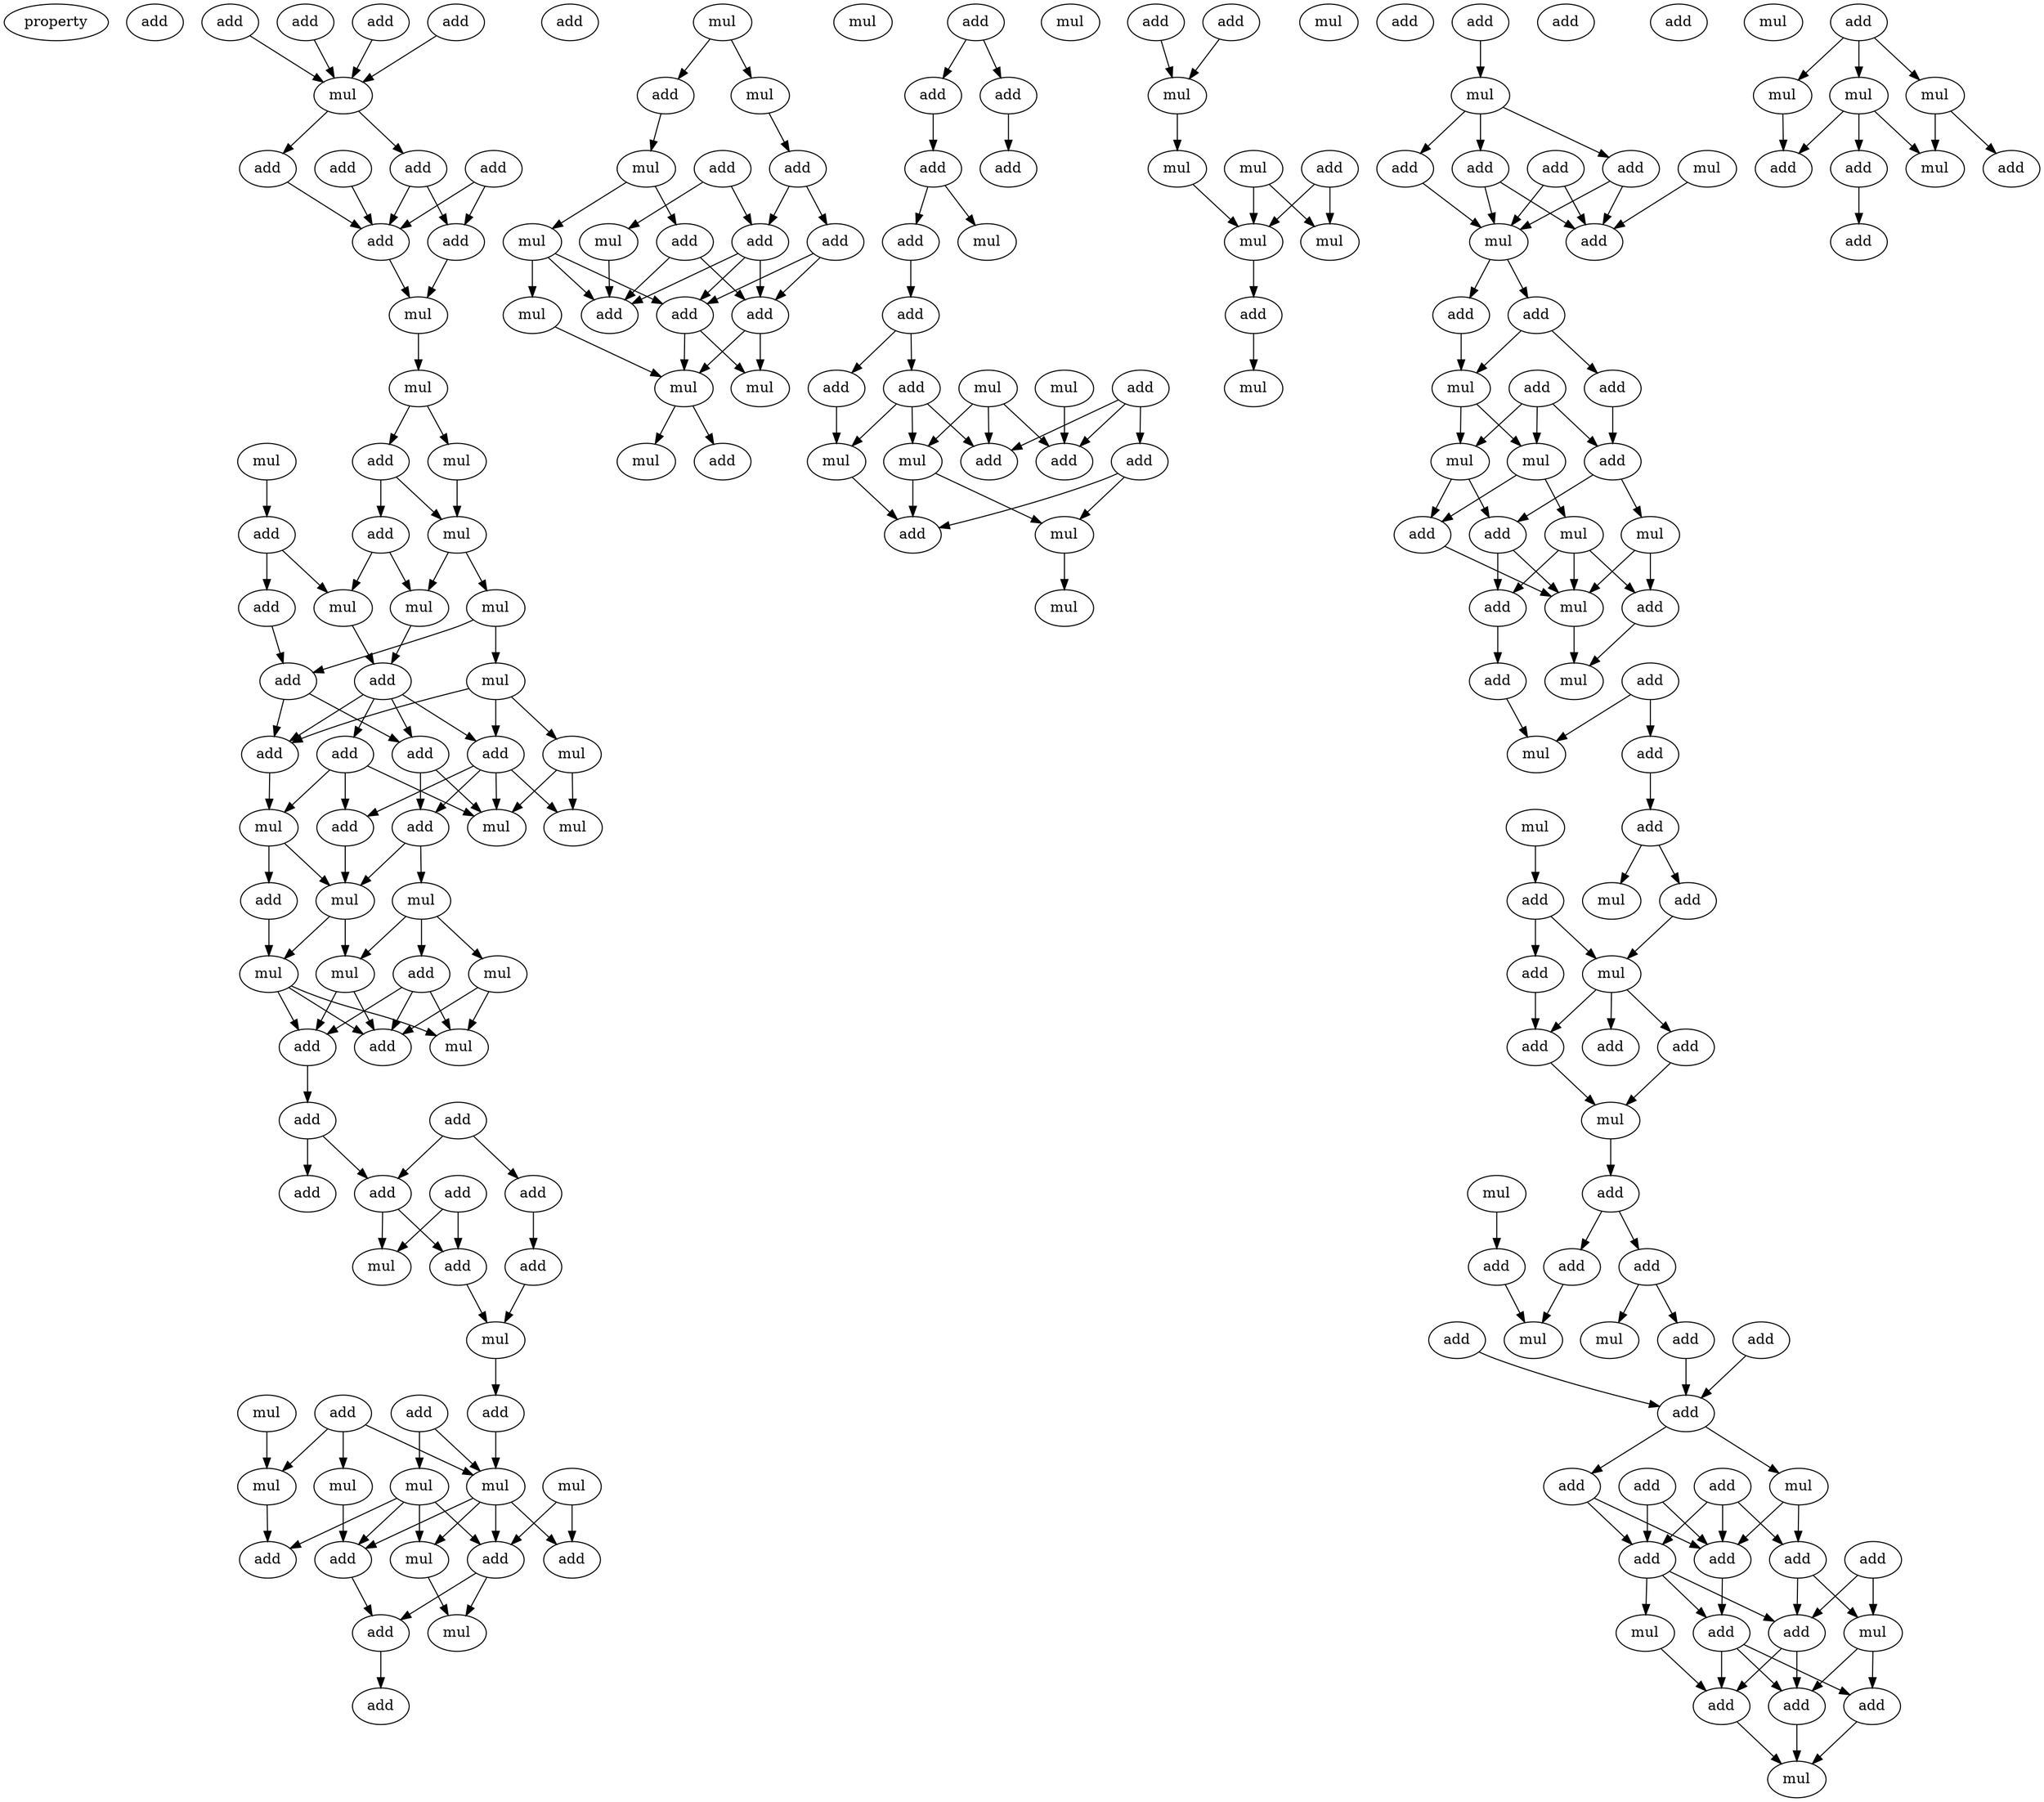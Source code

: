 digraph {
    node [fontcolor=black]
    property [mul=2,lf=1.5]
    0 [ label = add ];
    1 [ label = add ];
    2 [ label = add ];
    3 [ label = add ];
    4 [ label = add ];
    5 [ label = mul ];
    6 [ label = add ];
    7 [ label = add ];
    8 [ label = add ];
    9 [ label = add ];
    10 [ label = add ];
    11 [ label = add ];
    12 [ label = mul ];
    13 [ label = mul ];
    14 [ label = mul ];
    15 [ label = mul ];
    16 [ label = add ];
    17 [ label = mul ];
    18 [ label = add ];
    19 [ label = add ];
    20 [ label = add ];
    21 [ label = mul ];
    22 [ label = mul ];
    23 [ label = mul ];
    24 [ label = mul ];
    25 [ label = add ];
    26 [ label = add ];
    27 [ label = add ];
    28 [ label = mul ];
    29 [ label = add ];
    30 [ label = add ];
    31 [ label = add ];
    32 [ label = add ];
    33 [ label = mul ];
    34 [ label = mul ];
    35 [ label = mul ];
    36 [ label = add ];
    37 [ label = mul ];
    38 [ label = add ];
    39 [ label = mul ];
    40 [ label = mul ];
    41 [ label = add ];
    42 [ label = mul ];
    43 [ label = mul ];
    44 [ label = add ];
    45 [ label = mul ];
    46 [ label = add ];
    47 [ label = add ];
    48 [ label = add ];
    49 [ label = add ];
    50 [ label = add ];
    51 [ label = add ];
    52 [ label = add ];
    53 [ label = add ];
    54 [ label = mul ];
    55 [ label = add ];
    56 [ label = add ];
    57 [ label = mul ];
    58 [ label = add ];
    59 [ label = mul ];
    60 [ label = add ];
    61 [ label = add ];
    62 [ label = mul ];
    63 [ label = mul ];
    64 [ label = mul ];
    65 [ label = mul ];
    66 [ label = mul ];
    67 [ label = add ];
    68 [ label = mul ];
    69 [ label = add ];
    70 [ label = add ];
    71 [ label = add ];
    72 [ label = add ];
    73 [ label = mul ];
    74 [ label = add ];
    75 [ label = mul ];
    76 [ label = add ];
    77 [ label = mul ];
    78 [ label = mul ];
    79 [ label = add ];
    80 [ label = add ];
    81 [ label = mul ];
    82 [ label = mul ];
    83 [ label = add ];
    84 [ label = add ];
    85 [ label = add ];
    86 [ label = add ];
    87 [ label = mul ];
    88 [ label = add ];
    89 [ label = add ];
    90 [ label = mul ];
    91 [ label = mul ];
    92 [ label = mul ];
    93 [ label = add ];
    94 [ label = mul ];
    95 [ label = add ];
    96 [ label = mul ];
    97 [ label = add ];
    98 [ label = add ];
    99 [ label = add ];
    100 [ label = add ];
    101 [ label = add ];
    102 [ label = mul ];
    103 [ label = add ];
    104 [ label = mul ];
    105 [ label = add ];
    106 [ label = mul ];
    107 [ label = add ];
    108 [ label = add ];
    109 [ label = add ];
    110 [ label = mul ];
    111 [ label = mul ];
    112 [ label = add ];
    113 [ label = add ];
    114 [ label = mul ];
    115 [ label = add ];
    116 [ label = mul ];
    117 [ label = add ];
    118 [ label = add ];
    119 [ label = mul ];
    120 [ label = mul ];
    121 [ label = add ];
    122 [ label = mul ];
    123 [ label = mul ];
    124 [ label = mul ];
    125 [ label = mul ];
    126 [ label = add ];
    127 [ label = add ];
    128 [ label = add ];
    129 [ label = add ];
    130 [ label = mul ];
    131 [ label = mul ];
    132 [ label = add ];
    133 [ label = add ];
    134 [ label = mul ];
    135 [ label = add ];
    136 [ label = add ];
    137 [ label = mul ];
    138 [ label = add ];
    139 [ label = add ];
    140 [ label = add ];
    141 [ label = add ];
    142 [ label = mul ];
    143 [ label = add ];
    144 [ label = mul ];
    145 [ label = add ];
    146 [ label = mul ];
    147 [ label = add ];
    148 [ label = mul ];
    149 [ label = add ];
    150 [ label = mul ];
    151 [ label = add ];
    152 [ label = mul ];
    153 [ label = add ];
    154 [ label = add ];
    155 [ label = add ];
    156 [ label = mul ];
    157 [ label = add ];
    158 [ label = mul ];
    159 [ label = add ];
    160 [ label = mul ];
    161 [ label = add ];
    162 [ label = mul ];
    163 [ label = add ];
    164 [ label = add ];
    165 [ label = add ];
    166 [ label = mul ];
    167 [ label = add ];
    168 [ label = add ];
    169 [ label = add ];
    170 [ label = mul ];
    171 [ label = add ];
    172 [ label = mul ];
    173 [ label = mul ];
    174 [ label = add ];
    175 [ label = add ];
    176 [ label = add ];
    177 [ label = add ];
    178 [ label = mul ];
    179 [ label = add ];
    180 [ label = mul ];
    181 [ label = add ];
    182 [ label = add ];
    183 [ label = add ];
    184 [ label = mul ];
    185 [ label = add ];
    186 [ label = add ];
    187 [ label = add ];
    188 [ label = add ];
    189 [ label = add ];
    190 [ label = add ];
    191 [ label = mul ];
    192 [ label = add ];
    193 [ label = mul ];
    194 [ label = add ];
    195 [ label = add ];
    196 [ label = add ];
    197 [ label = add ];
    198 [ label = mul ];
    199 [ label = add ];
    200 [ label = mul ];
    201 [ label = mul ];
    202 [ label = mul ];
    203 [ label = add ];
    204 [ label = mul ];
    205 [ label = add ];
    206 [ label = add ];
    207 [ label = add ];
    1 -> 5 [ name = 0 ];
    2 -> 5 [ name = 1 ];
    3 -> 5 [ name = 2 ];
    4 -> 5 [ name = 3 ];
    5 -> 7 [ name = 4 ];
    5 -> 8 [ name = 5 ];
    6 -> 10 [ name = 6 ];
    7 -> 10 [ name = 7 ];
    8 -> 10 [ name = 8 ];
    8 -> 11 [ name = 9 ];
    9 -> 10 [ name = 10 ];
    9 -> 11 [ name = 11 ];
    10 -> 12 [ name = 12 ];
    11 -> 12 [ name = 13 ];
    12 -> 13 [ name = 14 ];
    13 -> 14 [ name = 15 ];
    13 -> 16 [ name = 16 ];
    14 -> 17 [ name = 17 ];
    15 -> 18 [ name = 18 ];
    16 -> 17 [ name = 19 ];
    16 -> 19 [ name = 20 ];
    17 -> 21 [ name = 21 ];
    17 -> 23 [ name = 22 ];
    18 -> 20 [ name = 23 ];
    18 -> 22 [ name = 24 ];
    19 -> 21 [ name = 25 ];
    19 -> 22 [ name = 26 ];
    20 -> 26 [ name = 27 ];
    21 -> 25 [ name = 28 ];
    22 -> 25 [ name = 29 ];
    23 -> 24 [ name = 30 ];
    23 -> 26 [ name = 31 ];
    24 -> 27 [ name = 32 ];
    24 -> 28 [ name = 33 ];
    24 -> 29 [ name = 34 ];
    25 -> 27 [ name = 35 ];
    25 -> 29 [ name = 36 ];
    25 -> 30 [ name = 37 ];
    25 -> 31 [ name = 38 ];
    26 -> 27 [ name = 39 ];
    26 -> 31 [ name = 40 ];
    27 -> 33 [ name = 41 ];
    28 -> 34 [ name = 42 ];
    28 -> 35 [ name = 43 ];
    29 -> 32 [ name = 44 ];
    29 -> 34 [ name = 45 ];
    29 -> 35 [ name = 46 ];
    29 -> 36 [ name = 47 ];
    30 -> 32 [ name = 48 ];
    30 -> 33 [ name = 49 ];
    30 -> 35 [ name = 50 ];
    31 -> 35 [ name = 51 ];
    31 -> 36 [ name = 52 ];
    32 -> 37 [ name = 53 ];
    33 -> 37 [ name = 54 ];
    33 -> 38 [ name = 55 ];
    36 -> 37 [ name = 56 ];
    36 -> 39 [ name = 57 ];
    37 -> 40 [ name = 58 ];
    37 -> 42 [ name = 59 ];
    38 -> 42 [ name = 60 ];
    39 -> 40 [ name = 61 ];
    39 -> 41 [ name = 62 ];
    39 -> 43 [ name = 63 ];
    40 -> 46 [ name = 64 ];
    40 -> 47 [ name = 65 ];
    41 -> 45 [ name = 66 ];
    41 -> 46 [ name = 67 ];
    41 -> 47 [ name = 68 ];
    42 -> 45 [ name = 69 ];
    42 -> 46 [ name = 70 ];
    42 -> 47 [ name = 71 ];
    43 -> 45 [ name = 72 ];
    43 -> 46 [ name = 73 ];
    47 -> 49 [ name = 74 ];
    48 -> 52 [ name = 75 ];
    48 -> 53 [ name = 76 ];
    49 -> 51 [ name = 77 ];
    49 -> 52 [ name = 78 ];
    50 -> 54 [ name = 79 ];
    50 -> 55 [ name = 80 ];
    52 -> 54 [ name = 81 ];
    52 -> 55 [ name = 82 ];
    53 -> 56 [ name = 83 ];
    55 -> 57 [ name = 84 ];
    56 -> 57 [ name = 85 ];
    57 -> 60 [ name = 86 ];
    58 -> 63 [ name = 87 ];
    58 -> 64 [ name = 88 ];
    59 -> 66 [ name = 89 ];
    60 -> 64 [ name = 90 ];
    61 -> 64 [ name = 91 ];
    61 -> 65 [ name = 92 ];
    61 -> 66 [ name = 93 ];
    62 -> 70 [ name = 94 ];
    62 -> 71 [ name = 95 ];
    63 -> 67 [ name = 96 ];
    63 -> 68 [ name = 97 ];
    63 -> 69 [ name = 98 ];
    63 -> 71 [ name = 99 ];
    64 -> 68 [ name = 100 ];
    64 -> 69 [ name = 101 ];
    64 -> 70 [ name = 102 ];
    64 -> 71 [ name = 103 ];
    65 -> 69 [ name = 104 ];
    66 -> 67 [ name = 105 ];
    68 -> 73 [ name = 106 ];
    69 -> 72 [ name = 107 ];
    71 -> 72 [ name = 108 ];
    71 -> 73 [ name = 109 ];
    72 -> 74 [ name = 110 ];
    75 -> 76 [ name = 111 ];
    75 -> 77 [ name = 112 ];
    76 -> 78 [ name = 113 ];
    77 -> 79 [ name = 114 ];
    78 -> 81 [ name = 115 ];
    78 -> 83 [ name = 116 ];
    79 -> 84 [ name = 117 ];
    79 -> 85 [ name = 118 ];
    80 -> 82 [ name = 119 ];
    80 -> 84 [ name = 120 ];
    81 -> 86 [ name = 121 ];
    81 -> 87 [ name = 122 ];
    81 -> 89 [ name = 123 ];
    82 -> 86 [ name = 124 ];
    83 -> 86 [ name = 125 ];
    83 -> 88 [ name = 126 ];
    84 -> 86 [ name = 127 ];
    84 -> 88 [ name = 128 ];
    84 -> 89 [ name = 129 ];
    85 -> 88 [ name = 130 ];
    85 -> 89 [ name = 131 ];
    87 -> 90 [ name = 132 ];
    88 -> 90 [ name = 133 ];
    88 -> 91 [ name = 134 ];
    89 -> 90 [ name = 135 ];
    89 -> 91 [ name = 136 ];
    90 -> 92 [ name = 137 ];
    90 -> 93 [ name = 138 ];
    95 -> 97 [ name = 139 ];
    95 -> 98 [ name = 140 ];
    97 -> 99 [ name = 141 ];
    98 -> 100 [ name = 142 ];
    99 -> 101 [ name = 143 ];
    99 -> 102 [ name = 144 ];
    101 -> 103 [ name = 145 ];
    103 -> 105 [ name = 146 ];
    103 -> 107 [ name = 147 ];
    104 -> 109 [ name = 148 ];
    104 -> 110 [ name = 149 ];
    104 -> 112 [ name = 150 ];
    105 -> 110 [ name = 151 ];
    105 -> 111 [ name = 152 ];
    105 -> 112 [ name = 153 ];
    106 -> 109 [ name = 154 ];
    107 -> 111 [ name = 155 ];
    108 -> 109 [ name = 156 ];
    108 -> 112 [ name = 157 ];
    108 -> 113 [ name = 158 ];
    110 -> 114 [ name = 159 ];
    110 -> 115 [ name = 160 ];
    111 -> 115 [ name = 161 ];
    113 -> 114 [ name = 162 ];
    113 -> 115 [ name = 163 ];
    114 -> 116 [ name = 164 ];
    117 -> 119 [ name = 165 ];
    118 -> 119 [ name = 166 ];
    119 -> 120 [ name = 167 ];
    120 -> 124 [ name = 168 ];
    121 -> 124 [ name = 169 ];
    121 -> 125 [ name = 170 ];
    122 -> 124 [ name = 171 ];
    122 -> 125 [ name = 172 ];
    124 -> 126 [ name = 173 ];
    126 -> 130 [ name = 174 ];
    128 -> 131 [ name = 175 ];
    131 -> 132 [ name = 176 ];
    131 -> 135 [ name = 177 ];
    131 -> 136 [ name = 178 ];
    132 -> 137 [ name = 179 ];
    132 -> 138 [ name = 180 ];
    133 -> 137 [ name = 181 ];
    133 -> 138 [ name = 182 ];
    134 -> 138 [ name = 183 ];
    135 -> 137 [ name = 184 ];
    135 -> 138 [ name = 185 ];
    136 -> 137 [ name = 186 ];
    137 -> 139 [ name = 187 ];
    137 -> 140 [ name = 188 ];
    139 -> 142 [ name = 189 ];
    140 -> 142 [ name = 190 ];
    140 -> 143 [ name = 191 ];
    141 -> 144 [ name = 192 ];
    141 -> 145 [ name = 193 ];
    141 -> 146 [ name = 194 ];
    142 -> 144 [ name = 195 ];
    142 -> 146 [ name = 196 ];
    143 -> 145 [ name = 197 ];
    144 -> 147 [ name = 198 ];
    144 -> 149 [ name = 199 ];
    145 -> 149 [ name = 200 ];
    145 -> 150 [ name = 201 ];
    146 -> 147 [ name = 202 ];
    146 -> 148 [ name = 203 ];
    147 -> 152 [ name = 204 ];
    148 -> 151 [ name = 205 ];
    148 -> 152 [ name = 206 ];
    148 -> 153 [ name = 207 ];
    149 -> 152 [ name = 208 ];
    149 -> 153 [ name = 209 ];
    150 -> 151 [ name = 210 ];
    150 -> 152 [ name = 211 ];
    151 -> 156 [ name = 212 ];
    152 -> 156 [ name = 213 ];
    153 -> 154 [ name = 214 ];
    154 -> 158 [ name = 215 ];
    155 -> 157 [ name = 216 ];
    155 -> 158 [ name = 217 ];
    157 -> 159 [ name = 218 ];
    159 -> 162 [ name = 219 ];
    159 -> 164 [ name = 220 ];
    160 -> 161 [ name = 221 ];
    161 -> 165 [ name = 222 ];
    161 -> 166 [ name = 223 ];
    164 -> 166 [ name = 224 ];
    165 -> 168 [ name = 225 ];
    166 -> 167 [ name = 226 ];
    166 -> 168 [ name = 227 ];
    166 -> 169 [ name = 228 ];
    167 -> 170 [ name = 229 ];
    168 -> 170 [ name = 230 ];
    170 -> 171 [ name = 231 ];
    171 -> 175 [ name = 232 ];
    171 -> 176 [ name = 233 ];
    173 -> 174 [ name = 234 ];
    174 -> 178 [ name = 235 ];
    175 -> 177 [ name = 236 ];
    175 -> 180 [ name = 237 ];
    176 -> 178 [ name = 238 ];
    177 -> 182 [ name = 239 ];
    179 -> 182 [ name = 240 ];
    181 -> 182 [ name = 241 ];
    182 -> 184 [ name = 242 ];
    182 -> 186 [ name = 243 ];
    183 -> 187 [ name = 244 ];
    183 -> 189 [ name = 245 ];
    184 -> 187 [ name = 246 ];
    184 -> 190 [ name = 247 ];
    185 -> 187 [ name = 248 ];
    185 -> 189 [ name = 249 ];
    185 -> 190 [ name = 250 ];
    186 -> 187 [ name = 251 ];
    186 -> 189 [ name = 252 ];
    187 -> 192 [ name = 253 ];
    188 -> 191 [ name = 254 ];
    188 -> 194 [ name = 255 ];
    189 -> 192 [ name = 256 ];
    189 -> 193 [ name = 257 ];
    189 -> 194 [ name = 258 ];
    190 -> 191 [ name = 259 ];
    190 -> 194 [ name = 260 ];
    191 -> 196 [ name = 261 ];
    191 -> 197 [ name = 262 ];
    192 -> 195 [ name = 263 ];
    192 -> 196 [ name = 264 ];
    192 -> 197 [ name = 265 ];
    193 -> 195 [ name = 266 ];
    194 -> 195 [ name = 267 ];
    194 -> 196 [ name = 268 ];
    195 -> 198 [ name = 269 ];
    196 -> 198 [ name = 270 ];
    197 -> 198 [ name = 271 ];
    199 -> 200 [ name = 272 ];
    199 -> 201 [ name = 273 ];
    199 -> 202 [ name = 274 ];
    200 -> 203 [ name = 275 ];
    200 -> 204 [ name = 276 ];
    200 -> 205 [ name = 277 ];
    201 -> 204 [ name = 278 ];
    201 -> 206 [ name = 279 ];
    202 -> 205 [ name = 280 ];
    203 -> 207 [ name = 281 ];
}
